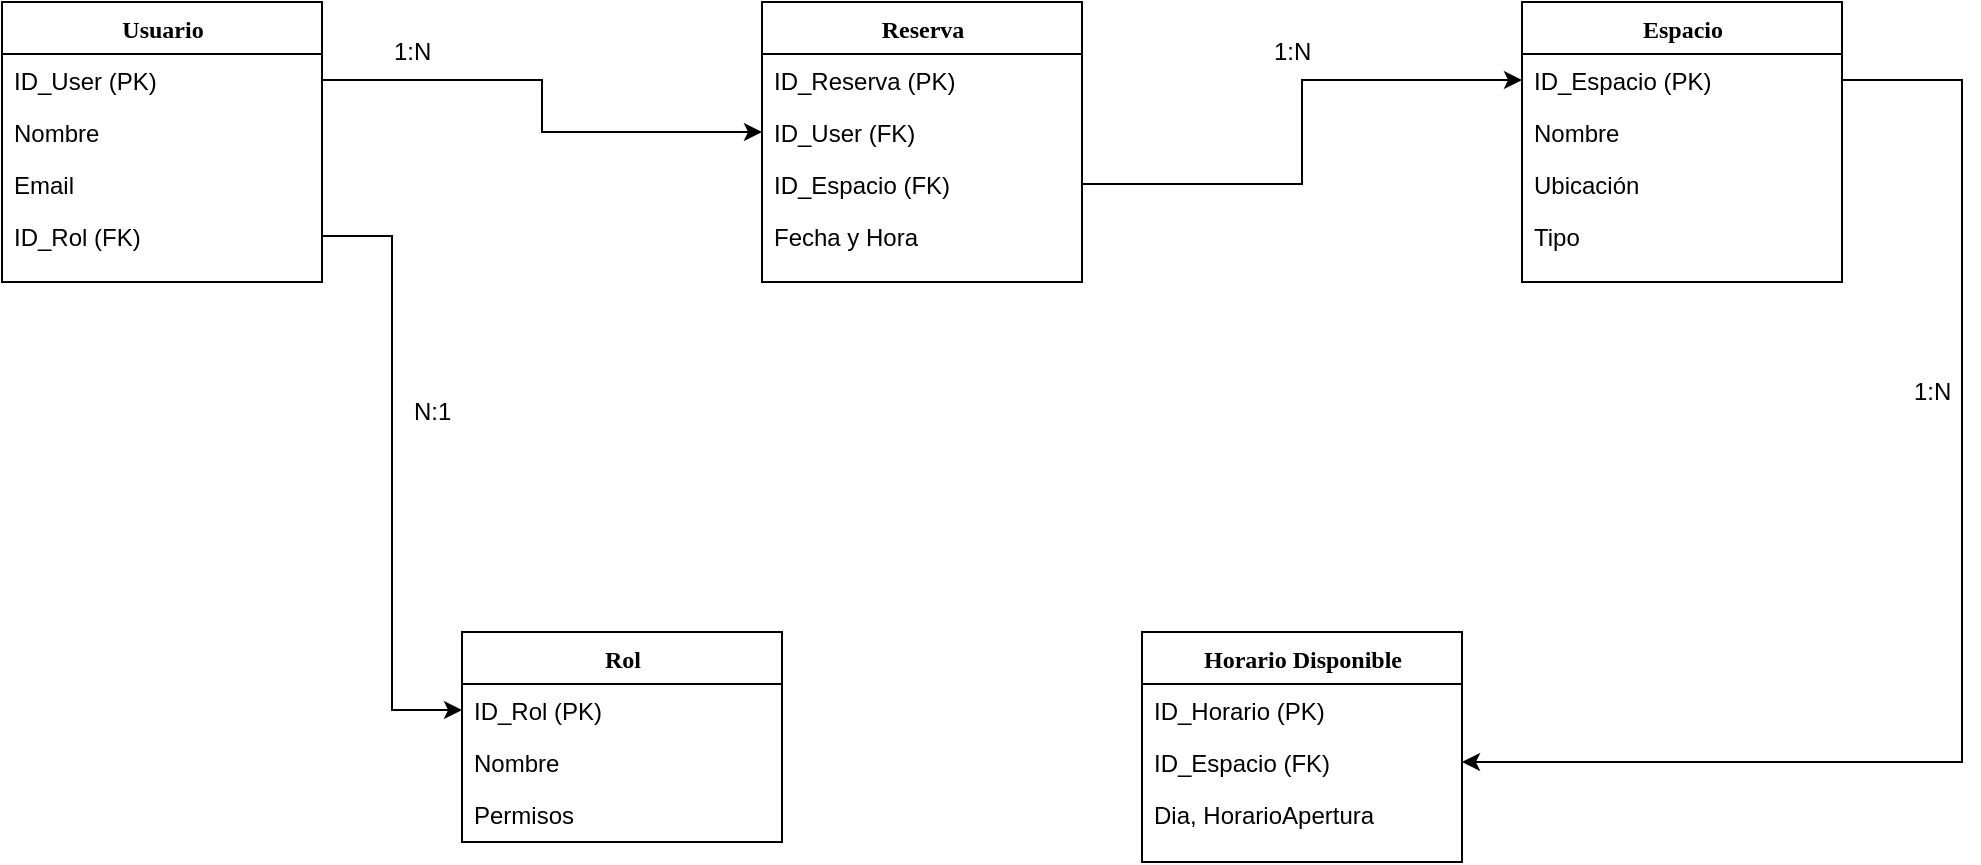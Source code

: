 <mxfile version="26.1.0">
  <diagram name="Page-1" id="9f46799a-70d6-7492-0946-bef42562c5a5">
    <mxGraphModel dx="1434" dy="738" grid="1" gridSize="10" guides="1" tooltips="1" connect="1" arrows="1" fold="1" page="1" pageScale="1" pageWidth="1100" pageHeight="850" background="none" math="0" shadow="0">
      <root>
        <mxCell id="0" />
        <mxCell id="1" parent="0" />
        <mxCell id="78961159f06e98e8-17" value="Usuario" style="swimlane;html=1;fontStyle=1;align=center;verticalAlign=top;childLayout=stackLayout;horizontal=1;startSize=26;horizontalStack=0;resizeParent=1;resizeLast=0;collapsible=1;marginBottom=0;swimlaneFillColor=#ffffff;rounded=0;shadow=0;comic=0;labelBackgroundColor=none;strokeWidth=1;fillColor=none;fontFamily=Verdana;fontSize=12" parent="1" vertex="1">
          <mxGeometry x="80" y="198" width="160" height="140" as="geometry" />
        </mxCell>
        <mxCell id="78961159f06e98e8-21" value="ID_User (PK)" style="text;html=1;strokeColor=none;fillColor=none;align=left;verticalAlign=top;spacingLeft=4;spacingRight=4;whiteSpace=wrap;overflow=hidden;rotatable=0;points=[[0,0.5],[1,0.5]];portConstraint=eastwest;" parent="78961159f06e98e8-17" vertex="1">
          <mxGeometry y="26" width="160" height="26" as="geometry" />
        </mxCell>
        <mxCell id="78961159f06e98e8-23" value="Nombre" style="text;html=1;strokeColor=none;fillColor=none;align=left;verticalAlign=top;spacingLeft=4;spacingRight=4;whiteSpace=wrap;overflow=hidden;rotatable=0;points=[[0,0.5],[1,0.5]];portConstraint=eastwest;" parent="78961159f06e98e8-17" vertex="1">
          <mxGeometry y="52" width="160" height="26" as="geometry" />
        </mxCell>
        <mxCell id="78961159f06e98e8-25" value="Email" style="text;html=1;strokeColor=none;fillColor=none;align=left;verticalAlign=top;spacingLeft=4;spacingRight=4;whiteSpace=wrap;overflow=hidden;rotatable=0;points=[[0,0.5],[1,0.5]];portConstraint=eastwest;" parent="78961159f06e98e8-17" vertex="1">
          <mxGeometry y="78" width="160" height="26" as="geometry" />
        </mxCell>
        <mxCell id="78961159f06e98e8-26" value="ID_Rol (FK)" style="text;html=1;strokeColor=none;fillColor=none;align=left;verticalAlign=top;spacingLeft=4;spacingRight=4;whiteSpace=wrap;overflow=hidden;rotatable=0;points=[[0,0.5],[1,0.5]];portConstraint=eastwest;" parent="78961159f06e98e8-17" vertex="1">
          <mxGeometry y="104" width="160" height="26" as="geometry" />
        </mxCell>
        <mxCell id="q17ucRI4wOZNbpJag2pm-1" value="Reserva" style="swimlane;html=1;fontStyle=1;align=center;verticalAlign=top;childLayout=stackLayout;horizontal=1;startSize=26;horizontalStack=0;resizeParent=1;resizeLast=0;collapsible=1;marginBottom=0;swimlaneFillColor=#ffffff;rounded=0;shadow=0;comic=0;labelBackgroundColor=none;strokeWidth=1;fillColor=none;fontFamily=Verdana;fontSize=12" vertex="1" parent="1">
          <mxGeometry x="460" y="198" width="160" height="140" as="geometry" />
        </mxCell>
        <mxCell id="q17ucRI4wOZNbpJag2pm-2" value="ID_Reserva (PK)" style="text;html=1;strokeColor=none;fillColor=none;align=left;verticalAlign=top;spacingLeft=4;spacingRight=4;whiteSpace=wrap;overflow=hidden;rotatable=0;points=[[0,0.5],[1,0.5]];portConstraint=eastwest;" vertex="1" parent="q17ucRI4wOZNbpJag2pm-1">
          <mxGeometry y="26" width="160" height="26" as="geometry" />
        </mxCell>
        <mxCell id="q17ucRI4wOZNbpJag2pm-3" value="ID_User (FK)" style="text;html=1;strokeColor=none;fillColor=none;align=left;verticalAlign=top;spacingLeft=4;spacingRight=4;whiteSpace=wrap;overflow=hidden;rotatable=0;points=[[0,0.5],[1,0.5]];portConstraint=eastwest;" vertex="1" parent="q17ucRI4wOZNbpJag2pm-1">
          <mxGeometry y="52" width="160" height="26" as="geometry" />
        </mxCell>
        <mxCell id="q17ucRI4wOZNbpJag2pm-4" value="ID_Espacio (FK)" style="text;html=1;strokeColor=none;fillColor=none;align=left;verticalAlign=top;spacingLeft=4;spacingRight=4;whiteSpace=wrap;overflow=hidden;rotatable=0;points=[[0,0.5],[1,0.5]];portConstraint=eastwest;" vertex="1" parent="q17ucRI4wOZNbpJag2pm-1">
          <mxGeometry y="78" width="160" height="26" as="geometry" />
        </mxCell>
        <mxCell id="q17ucRI4wOZNbpJag2pm-5" value="Fecha y Hora" style="text;html=1;strokeColor=none;fillColor=none;align=left;verticalAlign=top;spacingLeft=4;spacingRight=4;whiteSpace=wrap;overflow=hidden;rotatable=0;points=[[0,0.5],[1,0.5]];portConstraint=eastwest;" vertex="1" parent="q17ucRI4wOZNbpJag2pm-1">
          <mxGeometry y="104" width="160" height="26" as="geometry" />
        </mxCell>
        <mxCell id="q17ucRI4wOZNbpJag2pm-8" value="" style="endArrow=classic;html=1;rounded=0;elbow=vertical;edgeStyle=orthogonalEdgeStyle;exitX=1;exitY=0.5;exitDx=0;exitDy=0;entryX=0;entryY=0.5;entryDx=0;entryDy=0;" edge="1" parent="1" source="78961159f06e98e8-21" target="q17ucRI4wOZNbpJag2pm-3">
          <mxGeometry width="50" height="50" relative="1" as="geometry">
            <mxPoint x="520" y="468" as="sourcePoint" />
            <mxPoint x="570" y="418" as="targetPoint" />
          </mxGeometry>
        </mxCell>
        <mxCell id="q17ucRI4wOZNbpJag2pm-9" value="1:N" style="text;strokeColor=none;fillColor=none;align=left;verticalAlign=middle;spacingLeft=4;spacingRight=4;overflow=hidden;points=[[0,0.5],[1,0.5]];portConstraint=eastwest;rotatable=0;whiteSpace=wrap;html=1;" vertex="1" parent="1">
          <mxGeometry x="270" y="208" width="30" height="30" as="geometry" />
        </mxCell>
        <mxCell id="q17ucRI4wOZNbpJag2pm-10" value="Espacio" style="swimlane;html=1;fontStyle=1;align=center;verticalAlign=top;childLayout=stackLayout;horizontal=1;startSize=26;horizontalStack=0;resizeParent=1;resizeLast=0;collapsible=1;marginBottom=0;swimlaneFillColor=#ffffff;rounded=0;shadow=0;comic=0;labelBackgroundColor=none;strokeWidth=1;fillColor=none;fontFamily=Verdana;fontSize=12" vertex="1" parent="1">
          <mxGeometry x="840" y="198" width="160" height="140" as="geometry" />
        </mxCell>
        <mxCell id="q17ucRI4wOZNbpJag2pm-11" value="ID_Espacio (PK)" style="text;html=1;strokeColor=none;fillColor=none;align=left;verticalAlign=top;spacingLeft=4;spacingRight=4;whiteSpace=wrap;overflow=hidden;rotatable=0;points=[[0,0.5],[1,0.5]];portConstraint=eastwest;" vertex="1" parent="q17ucRI4wOZNbpJag2pm-10">
          <mxGeometry y="26" width="160" height="26" as="geometry" />
        </mxCell>
        <mxCell id="q17ucRI4wOZNbpJag2pm-12" value="Nombre" style="text;html=1;strokeColor=none;fillColor=none;align=left;verticalAlign=top;spacingLeft=4;spacingRight=4;whiteSpace=wrap;overflow=hidden;rotatable=0;points=[[0,0.5],[1,0.5]];portConstraint=eastwest;" vertex="1" parent="q17ucRI4wOZNbpJag2pm-10">
          <mxGeometry y="52" width="160" height="26" as="geometry" />
        </mxCell>
        <mxCell id="q17ucRI4wOZNbpJag2pm-13" value="Ubicación" style="text;html=1;strokeColor=none;fillColor=none;align=left;verticalAlign=top;spacingLeft=4;spacingRight=4;whiteSpace=wrap;overflow=hidden;rotatable=0;points=[[0,0.5],[1,0.5]];portConstraint=eastwest;" vertex="1" parent="q17ucRI4wOZNbpJag2pm-10">
          <mxGeometry y="78" width="160" height="26" as="geometry" />
        </mxCell>
        <mxCell id="q17ucRI4wOZNbpJag2pm-14" value="Tipo" style="text;html=1;strokeColor=none;fillColor=none;align=left;verticalAlign=top;spacingLeft=4;spacingRight=4;whiteSpace=wrap;overflow=hidden;rotatable=0;points=[[0,0.5],[1,0.5]];portConstraint=eastwest;" vertex="1" parent="q17ucRI4wOZNbpJag2pm-10">
          <mxGeometry y="104" width="160" height="26" as="geometry" />
        </mxCell>
        <mxCell id="q17ucRI4wOZNbpJag2pm-15" value="" style="endArrow=classic;html=1;rounded=0;elbow=vertical;edgeStyle=orthogonalEdgeStyle;exitX=1;exitY=0.5;exitDx=0;exitDy=0;entryX=0;entryY=0.5;entryDx=0;entryDy=0;" edge="1" parent="1" source="q17ucRI4wOZNbpJag2pm-4" target="q17ucRI4wOZNbpJag2pm-11">
          <mxGeometry width="50" height="50" relative="1" as="geometry">
            <mxPoint x="250" y="247" as="sourcePoint" />
            <mxPoint x="330" y="273" as="targetPoint" />
          </mxGeometry>
        </mxCell>
        <mxCell id="q17ucRI4wOZNbpJag2pm-16" value="1:N" style="text;strokeColor=none;fillColor=none;align=left;verticalAlign=middle;spacingLeft=4;spacingRight=4;overflow=hidden;points=[[0,0.5],[1,0.5]];portConstraint=eastwest;rotatable=0;whiteSpace=wrap;html=1;" vertex="1" parent="1">
          <mxGeometry x="710" y="208" width="30" height="30" as="geometry" />
        </mxCell>
        <mxCell id="q17ucRI4wOZNbpJag2pm-17" value="Rol" style="swimlane;html=1;fontStyle=1;align=center;verticalAlign=top;childLayout=stackLayout;horizontal=1;startSize=26;horizontalStack=0;resizeParent=1;resizeLast=0;collapsible=1;marginBottom=0;swimlaneFillColor=#ffffff;rounded=0;shadow=0;comic=0;labelBackgroundColor=none;strokeWidth=1;fillColor=none;fontFamily=Verdana;fontSize=12" vertex="1" parent="1">
          <mxGeometry x="310" y="513" width="160" height="105" as="geometry" />
        </mxCell>
        <mxCell id="q17ucRI4wOZNbpJag2pm-18" value="ID_Rol (PK)" style="text;html=1;strokeColor=none;fillColor=none;align=left;verticalAlign=top;spacingLeft=4;spacingRight=4;whiteSpace=wrap;overflow=hidden;rotatable=0;points=[[0,0.5],[1,0.5]];portConstraint=eastwest;" vertex="1" parent="q17ucRI4wOZNbpJag2pm-17">
          <mxGeometry y="26" width="160" height="26" as="geometry" />
        </mxCell>
        <mxCell id="q17ucRI4wOZNbpJag2pm-19" value="Nombre" style="text;html=1;strokeColor=none;fillColor=none;align=left;verticalAlign=top;spacingLeft=4;spacingRight=4;whiteSpace=wrap;overflow=hidden;rotatable=0;points=[[0,0.5],[1,0.5]];portConstraint=eastwest;" vertex="1" parent="q17ucRI4wOZNbpJag2pm-17">
          <mxGeometry y="52" width="160" height="26" as="geometry" />
        </mxCell>
        <mxCell id="q17ucRI4wOZNbpJag2pm-20" value="Permisos" style="text;html=1;strokeColor=none;fillColor=none;align=left;verticalAlign=top;spacingLeft=4;spacingRight=4;whiteSpace=wrap;overflow=hidden;rotatable=0;points=[[0,0.5],[1,0.5]];portConstraint=eastwest;" vertex="1" parent="q17ucRI4wOZNbpJag2pm-17">
          <mxGeometry y="78" width="160" height="26" as="geometry" />
        </mxCell>
        <mxCell id="q17ucRI4wOZNbpJag2pm-22" value="Horario Disponible" style="swimlane;html=1;fontStyle=1;align=center;verticalAlign=top;childLayout=stackLayout;horizontal=1;startSize=26;horizontalStack=0;resizeParent=1;resizeLast=0;collapsible=1;marginBottom=0;swimlaneFillColor=#ffffff;rounded=0;shadow=0;comic=0;labelBackgroundColor=none;strokeWidth=1;fillColor=none;fontFamily=Verdana;fontSize=12" vertex="1" parent="1">
          <mxGeometry x="650" y="513" width="160" height="115" as="geometry" />
        </mxCell>
        <mxCell id="q17ucRI4wOZNbpJag2pm-23" value="ID_Horario (PK)" style="text;html=1;strokeColor=none;fillColor=none;align=left;verticalAlign=top;spacingLeft=4;spacingRight=4;whiteSpace=wrap;overflow=hidden;rotatable=0;points=[[0,0.5],[1,0.5]];portConstraint=eastwest;" vertex="1" parent="q17ucRI4wOZNbpJag2pm-22">
          <mxGeometry y="26" width="160" height="26" as="geometry" />
        </mxCell>
        <mxCell id="q17ucRI4wOZNbpJag2pm-24" value="ID_Espacio (FK)" style="text;html=1;strokeColor=none;fillColor=none;align=left;verticalAlign=top;spacingLeft=4;spacingRight=4;whiteSpace=wrap;overflow=hidden;rotatable=0;points=[[0,0.5],[1,0.5]];portConstraint=eastwest;" vertex="1" parent="q17ucRI4wOZNbpJag2pm-22">
          <mxGeometry y="52" width="160" height="26" as="geometry" />
        </mxCell>
        <mxCell id="q17ucRI4wOZNbpJag2pm-25" value="Dia, HorarioApertura" style="text;html=1;strokeColor=none;fillColor=none;align=left;verticalAlign=top;spacingLeft=4;spacingRight=4;whiteSpace=wrap;overflow=hidden;rotatable=0;points=[[0,0.5],[1,0.5]];portConstraint=eastwest;" vertex="1" parent="q17ucRI4wOZNbpJag2pm-22">
          <mxGeometry y="78" width="160" height="26" as="geometry" />
        </mxCell>
        <mxCell id="q17ucRI4wOZNbpJag2pm-27" value="" style="endArrow=classic;html=1;rounded=0;elbow=vertical;edgeStyle=orthogonalEdgeStyle;exitX=1;exitY=0.5;exitDx=0;exitDy=0;entryX=0;entryY=0.5;entryDx=0;entryDy=0;" edge="1" parent="1" source="78961159f06e98e8-26" target="q17ucRI4wOZNbpJag2pm-18">
          <mxGeometry width="50" height="50" relative="1" as="geometry">
            <mxPoint x="250" y="247" as="sourcePoint" />
            <mxPoint x="470" y="273" as="targetPoint" />
          </mxGeometry>
        </mxCell>
        <mxCell id="q17ucRI4wOZNbpJag2pm-28" value="N:1" style="text;strokeColor=none;fillColor=none;align=left;verticalAlign=middle;spacingLeft=4;spacingRight=4;overflow=hidden;points=[[0,0.5],[1,0.5]];portConstraint=eastwest;rotatable=0;whiteSpace=wrap;html=1;" vertex="1" parent="1">
          <mxGeometry x="280" y="388" width="30" height="30" as="geometry" />
        </mxCell>
        <mxCell id="q17ucRI4wOZNbpJag2pm-29" value="" style="endArrow=classic;html=1;rounded=0;elbow=vertical;edgeStyle=orthogonalEdgeStyle;exitX=1;exitY=0.5;exitDx=0;exitDy=0;entryX=1;entryY=0.5;entryDx=0;entryDy=0;" edge="1" parent="1" source="q17ucRI4wOZNbpJag2pm-11" target="q17ucRI4wOZNbpJag2pm-24">
          <mxGeometry width="50" height="50" relative="1" as="geometry">
            <mxPoint x="630" y="299" as="sourcePoint" />
            <mxPoint x="850" y="247" as="targetPoint" />
            <Array as="points">
              <mxPoint x="1060" y="237" />
              <mxPoint x="1060" y="578" />
            </Array>
          </mxGeometry>
        </mxCell>
        <mxCell id="q17ucRI4wOZNbpJag2pm-30" value="1:N" style="text;strokeColor=none;fillColor=none;align=left;verticalAlign=middle;spacingLeft=4;spacingRight=4;overflow=hidden;points=[[0,0.5],[1,0.5]];portConstraint=eastwest;rotatable=0;whiteSpace=wrap;html=1;" vertex="1" parent="1">
          <mxGeometry x="1030" y="378" width="30" height="30" as="geometry" />
        </mxCell>
      </root>
    </mxGraphModel>
  </diagram>
</mxfile>
